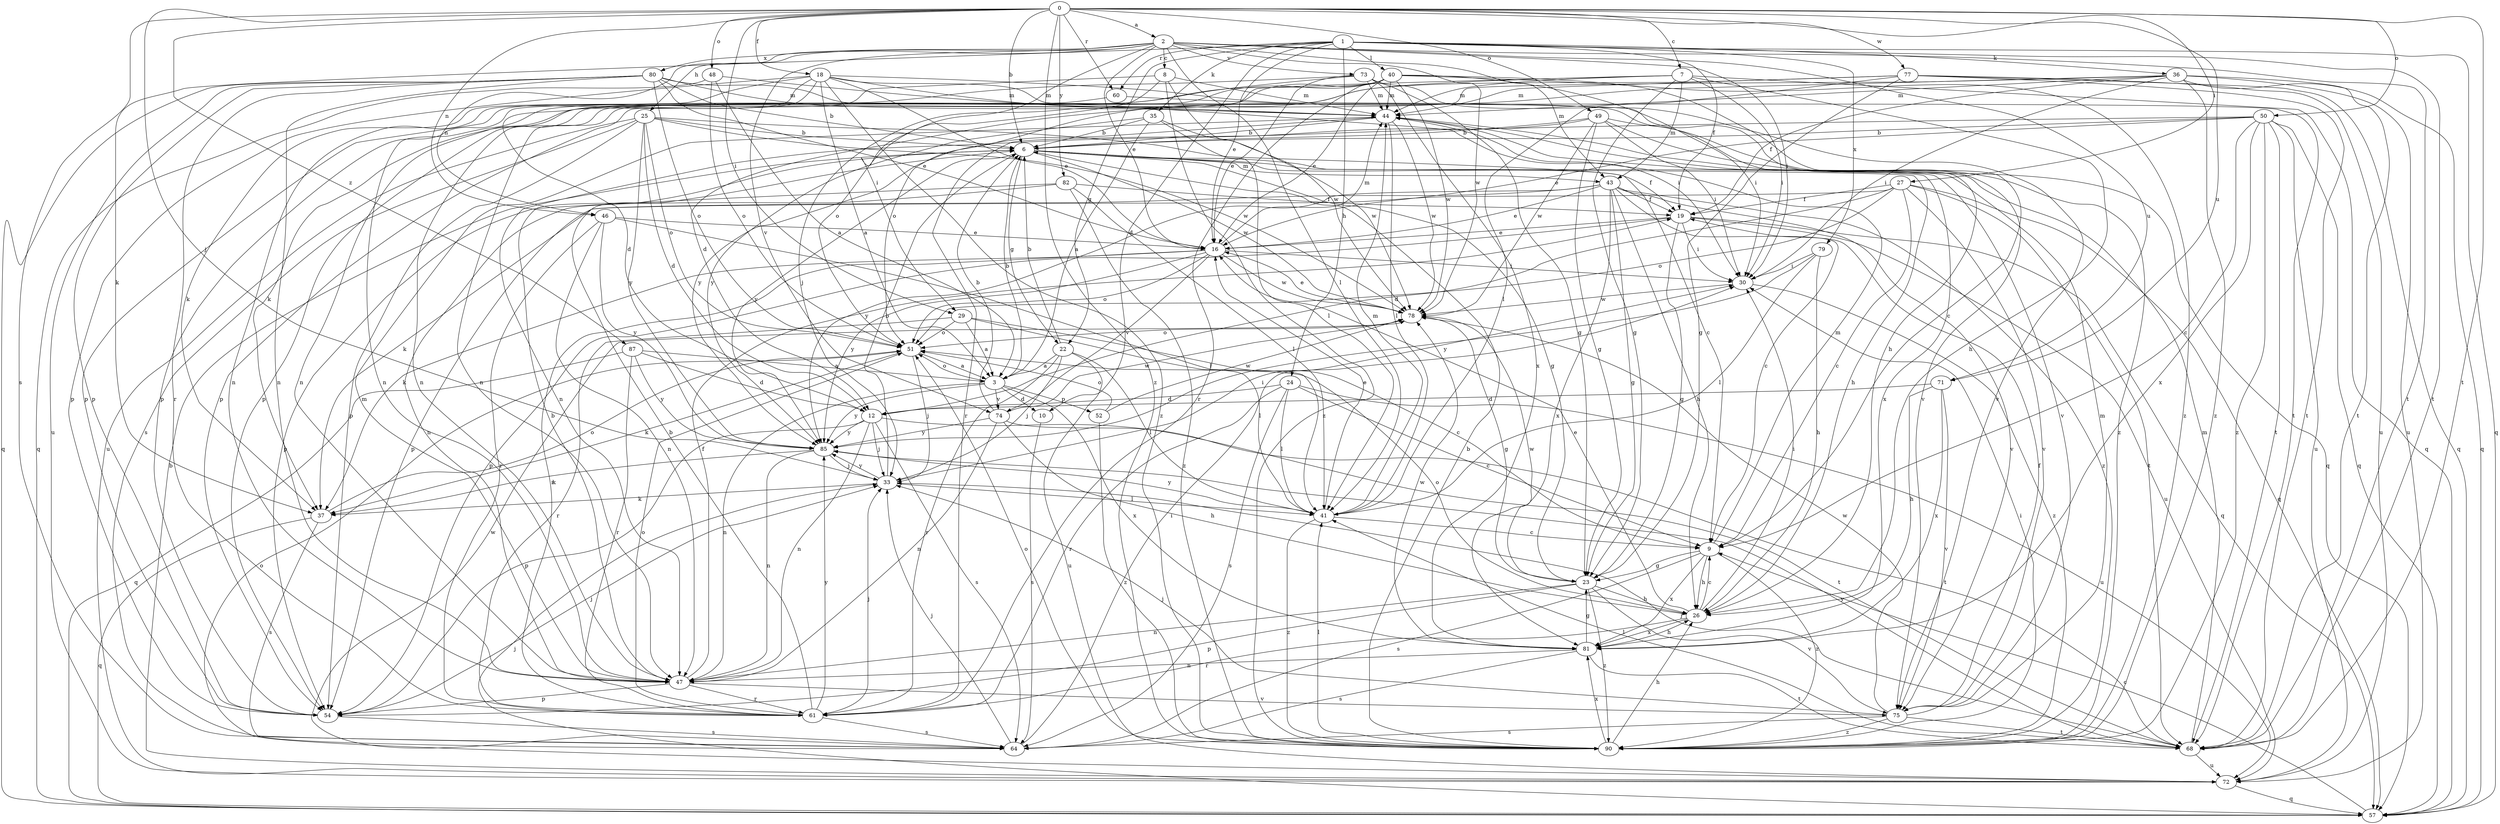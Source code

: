 strict digraph  {
0;
1;
2;
3;
6;
7;
8;
9;
10;
12;
16;
18;
19;
22;
23;
24;
25;
26;
27;
29;
30;
33;
35;
36;
37;
40;
41;
43;
44;
46;
47;
48;
49;
50;
51;
52;
54;
57;
60;
61;
64;
68;
71;
72;
73;
74;
75;
77;
78;
79;
80;
81;
82;
85;
87;
90;
0 -> 2  [label=a];
0 -> 6  [label=b];
0 -> 7  [label=c];
0 -> 18  [label=f];
0 -> 27  [label=i];
0 -> 29  [label=i];
0 -> 33  [label=j];
0 -> 46  [label=n];
0 -> 48  [label=o];
0 -> 49  [label=o];
0 -> 50  [label=o];
0 -> 60  [label=r];
0 -> 64  [label=s];
0 -> 68  [label=t];
0 -> 71  [label=u];
0 -> 77  [label=w];
0 -> 82  [label=y];
0 -> 87  [label=z];
0 -> 90  [label=z];
1 -> 10  [label=d];
1 -> 16  [label=e];
1 -> 19  [label=f];
1 -> 22  [label=g];
1 -> 24  [label=h];
1 -> 35  [label=k];
1 -> 36  [label=k];
1 -> 37  [label=k];
1 -> 40  [label=l];
1 -> 57  [label=q];
1 -> 60  [label=r];
1 -> 68  [label=t];
1 -> 79  [label=x];
2 -> 8  [label=c];
2 -> 16  [label=e];
2 -> 25  [label=h];
2 -> 29  [label=i];
2 -> 30  [label=i];
2 -> 41  [label=l];
2 -> 43  [label=m];
2 -> 46  [label=n];
2 -> 68  [label=t];
2 -> 71  [label=u];
2 -> 73  [label=v];
2 -> 74  [label=v];
2 -> 78  [label=w];
2 -> 80  [label=x];
3 -> 6  [label=b];
3 -> 10  [label=d];
3 -> 47  [label=n];
3 -> 51  [label=o];
3 -> 52  [label=p];
3 -> 74  [label=v];
3 -> 81  [label=x];
3 -> 85  [label=y];
6 -> 19  [label=f];
6 -> 22  [label=g];
6 -> 23  [label=g];
6 -> 26  [label=h];
6 -> 43  [label=m];
6 -> 78  [label=w];
6 -> 81  [label=x];
6 -> 85  [label=y];
7 -> 23  [label=g];
7 -> 26  [label=h];
7 -> 30  [label=i];
7 -> 43  [label=m];
7 -> 44  [label=m];
7 -> 47  [label=n];
7 -> 51  [label=o];
7 -> 57  [label=q];
8 -> 44  [label=m];
8 -> 51  [label=o];
8 -> 54  [label=p];
8 -> 78  [label=w];
8 -> 90  [label=z];
9 -> 23  [label=g];
9 -> 26  [label=h];
9 -> 44  [label=m];
9 -> 64  [label=s];
9 -> 81  [label=x];
9 -> 90  [label=z];
10 -> 64  [label=s];
12 -> 33  [label=j];
12 -> 47  [label=n];
12 -> 54  [label=p];
12 -> 64  [label=s];
12 -> 68  [label=t];
12 -> 85  [label=y];
16 -> 30  [label=i];
16 -> 37  [label=k];
16 -> 44  [label=m];
16 -> 51  [label=o];
16 -> 61  [label=r];
16 -> 74  [label=v];
16 -> 78  [label=w];
16 -> 85  [label=y];
18 -> 3  [label=a];
18 -> 12  [label=d];
18 -> 16  [label=e];
18 -> 30  [label=i];
18 -> 37  [label=k];
18 -> 44  [label=m];
18 -> 47  [label=n];
18 -> 54  [label=p];
18 -> 75  [label=v];
18 -> 90  [label=z];
19 -> 16  [label=e];
19 -> 23  [label=g];
19 -> 30  [label=i];
19 -> 54  [label=p];
19 -> 57  [label=q];
19 -> 72  [label=u];
22 -> 3  [label=a];
22 -> 6  [label=b];
22 -> 33  [label=j];
22 -> 41  [label=l];
22 -> 61  [label=r];
22 -> 72  [label=u];
23 -> 26  [label=h];
23 -> 47  [label=n];
23 -> 54  [label=p];
23 -> 75  [label=v];
23 -> 78  [label=w];
23 -> 90  [label=z];
24 -> 9  [label=c];
24 -> 12  [label=d];
24 -> 41  [label=l];
24 -> 61  [label=r];
24 -> 64  [label=s];
24 -> 72  [label=u];
25 -> 6  [label=b];
25 -> 9  [label=c];
25 -> 12  [label=d];
25 -> 51  [label=o];
25 -> 54  [label=p];
25 -> 64  [label=s];
25 -> 72  [label=u];
25 -> 78  [label=w];
25 -> 85  [label=y];
26 -> 9  [label=c];
26 -> 16  [label=e];
26 -> 30  [label=i];
26 -> 51  [label=o];
26 -> 61  [label=r];
26 -> 81  [label=x];
27 -> 9  [label=c];
27 -> 12  [label=d];
27 -> 19  [label=f];
27 -> 37  [label=k];
27 -> 51  [label=o];
27 -> 57  [label=q];
27 -> 68  [label=t];
27 -> 75  [label=v];
29 -> 3  [label=a];
29 -> 9  [label=c];
29 -> 41  [label=l];
29 -> 51  [label=o];
29 -> 61  [label=r];
30 -> 78  [label=w];
30 -> 90  [label=z];
33 -> 6  [label=b];
33 -> 30  [label=i];
33 -> 37  [label=k];
33 -> 41  [label=l];
33 -> 85  [label=y];
35 -> 3  [label=a];
35 -> 6  [label=b];
35 -> 41  [label=l];
35 -> 78  [label=w];
35 -> 85  [label=y];
36 -> 12  [label=d];
36 -> 19  [label=f];
36 -> 30  [label=i];
36 -> 44  [label=m];
36 -> 54  [label=p];
36 -> 57  [label=q];
36 -> 68  [label=t];
36 -> 72  [label=u];
36 -> 90  [label=z];
37 -> 51  [label=o];
37 -> 57  [label=q];
37 -> 64  [label=s];
40 -> 9  [label=c];
40 -> 16  [label=e];
40 -> 30  [label=i];
40 -> 33  [label=j];
40 -> 37  [label=k];
40 -> 44  [label=m];
40 -> 54  [label=p];
40 -> 61  [label=r];
40 -> 78  [label=w];
40 -> 90  [label=z];
41 -> 9  [label=c];
41 -> 16  [label=e];
41 -> 44  [label=m];
41 -> 85  [label=y];
41 -> 90  [label=z];
43 -> 9  [label=c];
43 -> 16  [label=e];
43 -> 19  [label=f];
43 -> 23  [label=g];
43 -> 26  [label=h];
43 -> 54  [label=p];
43 -> 75  [label=v];
43 -> 81  [label=x];
43 -> 85  [label=y];
43 -> 90  [label=z];
44 -> 6  [label=b];
44 -> 41  [label=l];
44 -> 75  [label=v];
44 -> 78  [label=w];
44 -> 85  [label=y];
46 -> 16  [label=e];
46 -> 41  [label=l];
46 -> 47  [label=n];
46 -> 61  [label=r];
46 -> 85  [label=y];
47 -> 6  [label=b];
47 -> 19  [label=f];
47 -> 44  [label=m];
47 -> 54  [label=p];
47 -> 61  [label=r];
47 -> 75  [label=v];
48 -> 3  [label=a];
48 -> 44  [label=m];
48 -> 51  [label=o];
48 -> 57  [label=q];
49 -> 6  [label=b];
49 -> 23  [label=g];
49 -> 30  [label=i];
49 -> 57  [label=q];
49 -> 61  [label=r];
49 -> 78  [label=w];
49 -> 90  [label=z];
50 -> 6  [label=b];
50 -> 9  [label=c];
50 -> 16  [label=e];
50 -> 47  [label=n];
50 -> 57  [label=q];
50 -> 68  [label=t];
50 -> 72  [label=u];
50 -> 81  [label=x];
50 -> 90  [label=z];
51 -> 3  [label=a];
51 -> 33  [label=j];
51 -> 37  [label=k];
52 -> 51  [label=o];
52 -> 78  [label=w];
52 -> 90  [label=z];
54 -> 33  [label=j];
54 -> 64  [label=s];
57 -> 9  [label=c];
57 -> 33  [label=j];
60 -> 26  [label=h];
60 -> 47  [label=n];
61 -> 6  [label=b];
61 -> 33  [label=j];
61 -> 51  [label=o];
61 -> 64  [label=s];
61 -> 85  [label=y];
64 -> 30  [label=i];
64 -> 33  [label=j];
64 -> 78  [label=w];
68 -> 33  [label=j];
68 -> 41  [label=l];
68 -> 44  [label=m];
68 -> 72  [label=u];
68 -> 85  [label=y];
71 -> 12  [label=d];
71 -> 26  [label=h];
71 -> 75  [label=v];
71 -> 81  [label=x];
72 -> 6  [label=b];
72 -> 51  [label=o];
72 -> 57  [label=q];
73 -> 16  [label=e];
73 -> 23  [label=g];
73 -> 44  [label=m];
73 -> 47  [label=n];
73 -> 54  [label=p];
73 -> 75  [label=v];
73 -> 81  [label=x];
74 -> 6  [label=b];
74 -> 26  [label=h];
74 -> 47  [label=n];
74 -> 68  [label=t];
74 -> 78  [label=w];
74 -> 85  [label=y];
75 -> 19  [label=f];
75 -> 33  [label=j];
75 -> 44  [label=m];
75 -> 64  [label=s];
75 -> 68  [label=t];
75 -> 78  [label=w];
75 -> 90  [label=z];
77 -> 23  [label=g];
77 -> 41  [label=l];
77 -> 44  [label=m];
77 -> 47  [label=n];
77 -> 57  [label=q];
77 -> 68  [label=t];
77 -> 72  [label=u];
78 -> 16  [label=e];
78 -> 23  [label=g];
78 -> 51  [label=o];
79 -> 26  [label=h];
79 -> 30  [label=i];
79 -> 41  [label=l];
79 -> 85  [label=y];
80 -> 6  [label=b];
80 -> 16  [label=e];
80 -> 44  [label=m];
80 -> 47  [label=n];
80 -> 51  [label=o];
80 -> 54  [label=p];
80 -> 57  [label=q];
80 -> 61  [label=r];
80 -> 68  [label=t];
80 -> 72  [label=u];
81 -> 23  [label=g];
81 -> 26  [label=h];
81 -> 47  [label=n];
81 -> 64  [label=s];
81 -> 68  [label=t];
81 -> 78  [label=w];
82 -> 19  [label=f];
82 -> 41  [label=l];
82 -> 47  [label=n];
82 -> 54  [label=p];
82 -> 90  [label=z];
85 -> 33  [label=j];
85 -> 37  [label=k];
85 -> 47  [label=n];
87 -> 3  [label=a];
87 -> 12  [label=d];
87 -> 57  [label=q];
87 -> 61  [label=r];
87 -> 85  [label=y];
90 -> 6  [label=b];
90 -> 26  [label=h];
90 -> 30  [label=i];
90 -> 41  [label=l];
90 -> 51  [label=o];
90 -> 81  [label=x];
}
